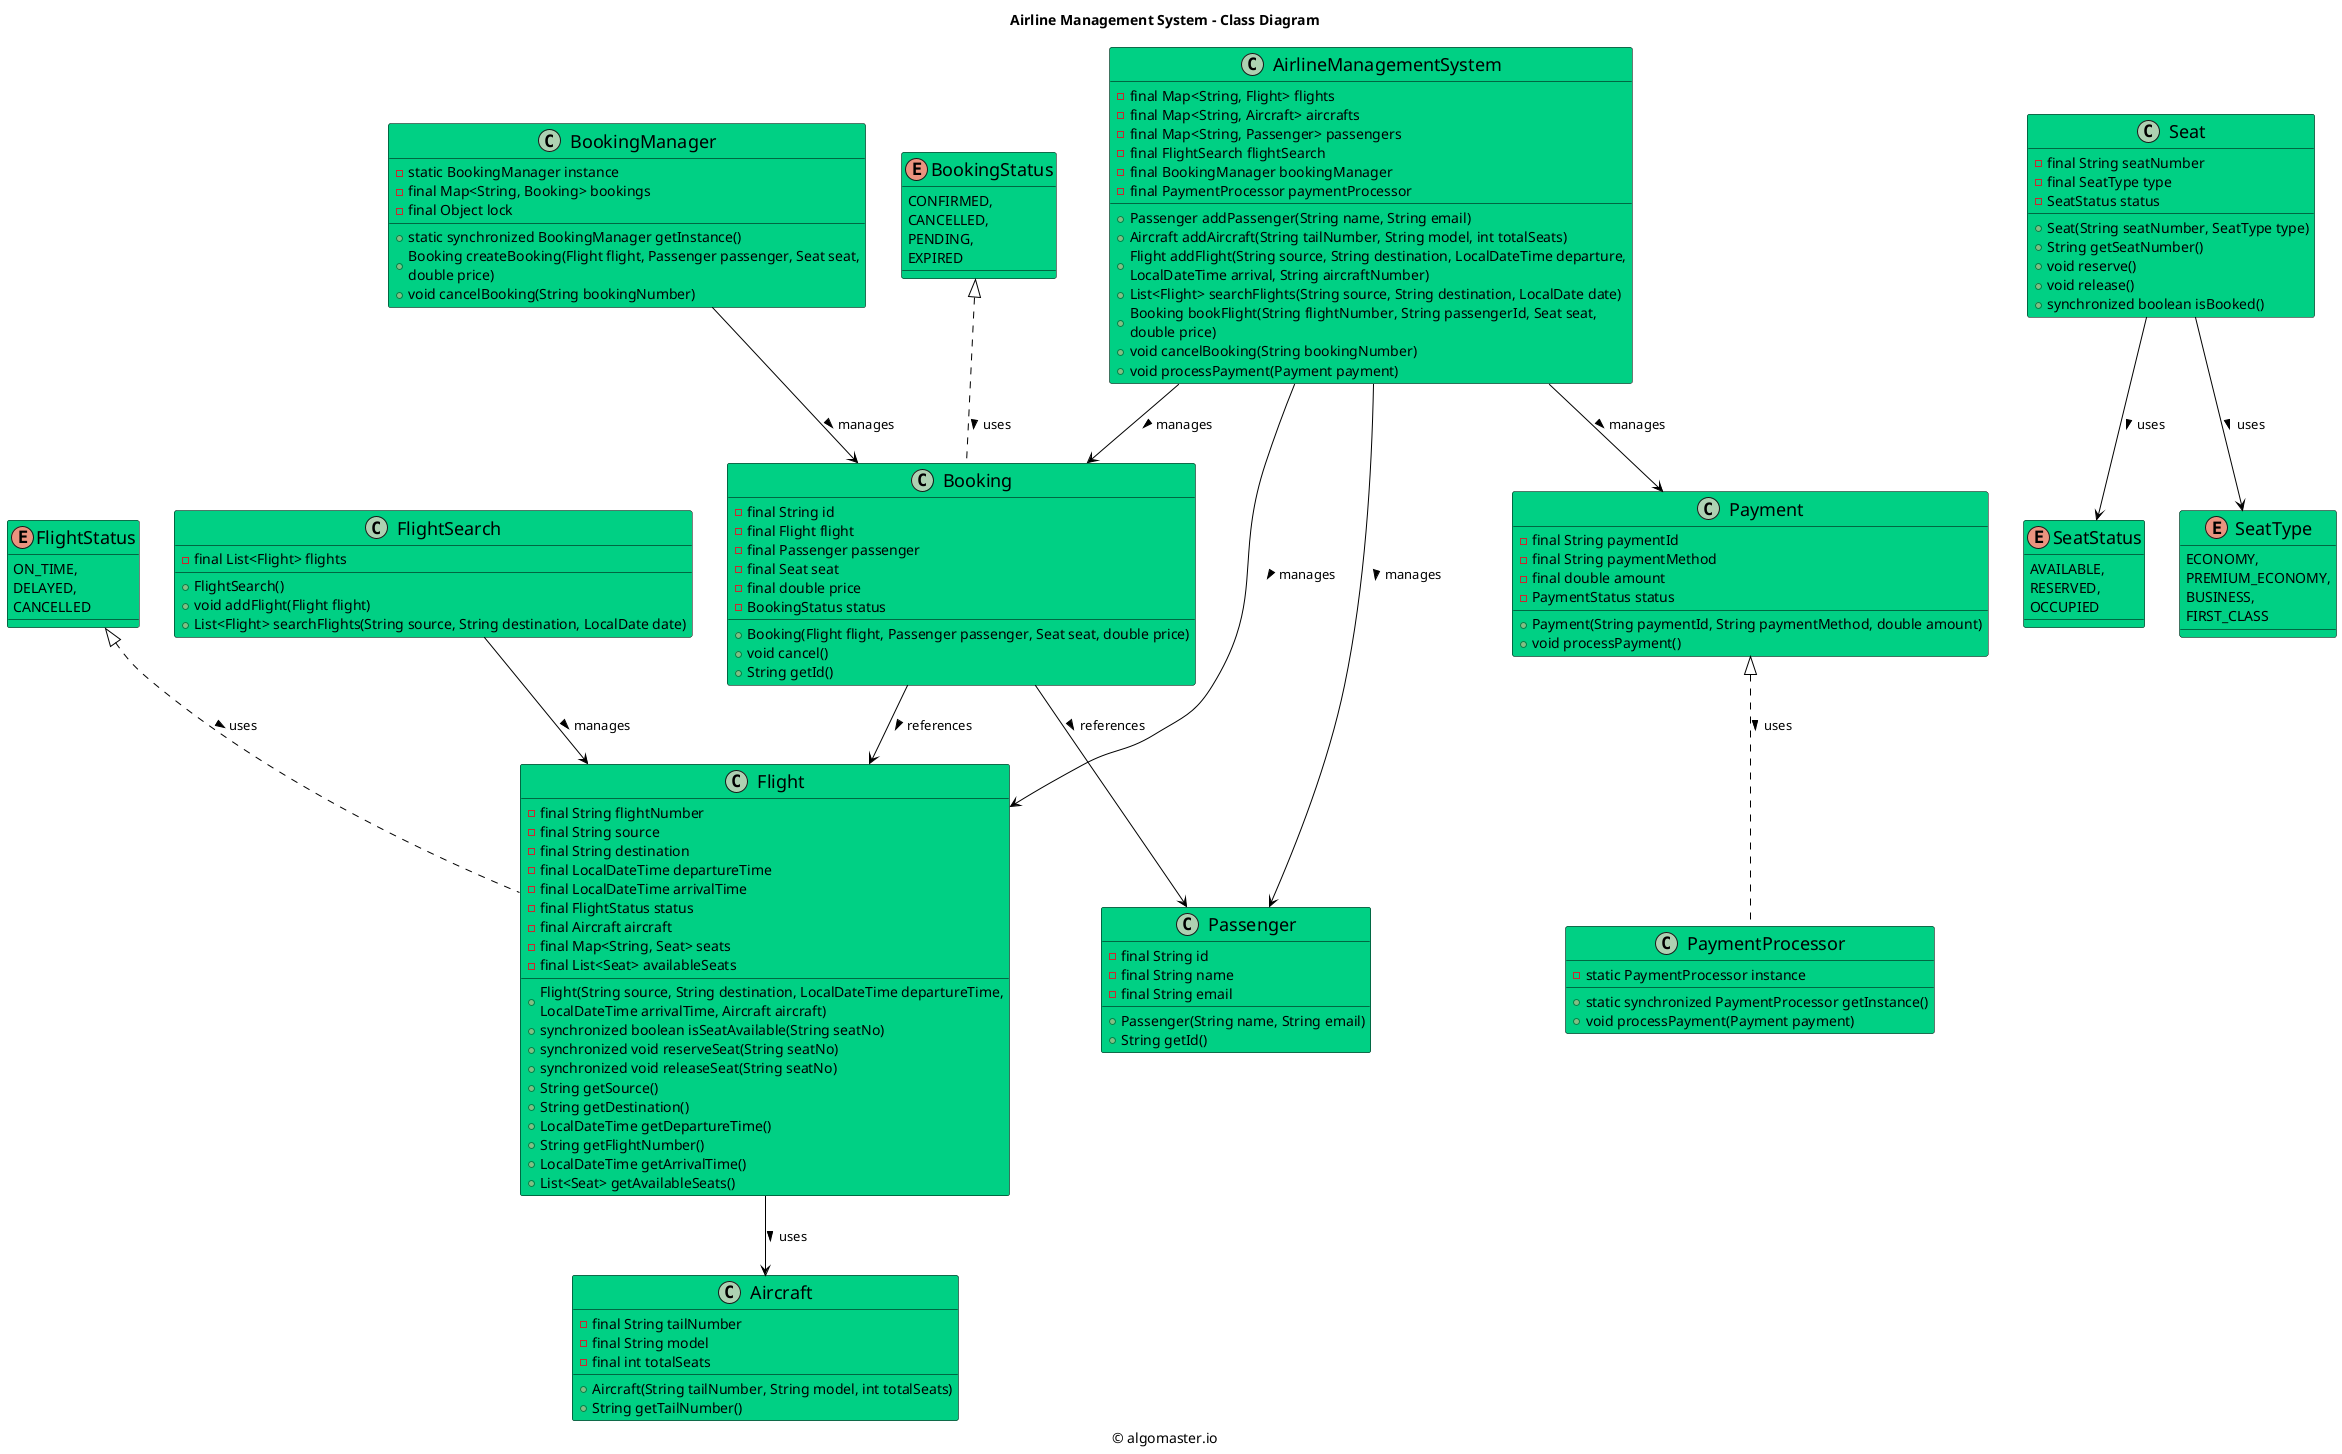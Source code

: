 ```plantuml
@startuml

title Airline Management System - Class Diagram

caption © algomaster.io

skinparam backgroundColor white
skinparam wrapWidth 500

skinparam class {
  BackgroundColor #00D084
  BorderColor black
  ArrowColor black
  FontSize 18
}

class Aircraft {
    - final String tailNumber
    - final String model
    - final int totalSeats
    + Aircraft(String tailNumber, String model, int totalSeats)
    + String getTailNumber()
}

class AirlineManagementSystem {
    - final Map<String, Flight> flights
    - final Map<String, Aircraft> aircrafts
    - final Map<String, Passenger> passengers
    - final FlightSearch flightSearch
    - final BookingManager bookingManager
    - final PaymentProcessor paymentProcessor
    + Passenger addPassenger(String name, String email)
    + Aircraft addAircraft(String tailNumber, String model, int totalSeats)
    + Flight addFlight(String source, String destination, LocalDateTime departure, LocalDateTime arrival, String aircraftNumber)
    + List<Flight> searchFlights(String source, String destination, LocalDate date)
    + Booking bookFlight(String flightNumber, String passengerId, Seat seat, double price)
    + void cancelBooking(String bookingNumber)
    + void processPayment(Payment payment)
}

class Passenger {
    - final String id
    - final String name
    - final String email
    + Passenger(String name, String email)
    + String getId()
}

class Flight {
    - final String flightNumber
    - final String source
    - final String destination
    - final LocalDateTime departureTime
    - final LocalDateTime arrivalTime
    - final FlightStatus status
    - final Aircraft aircraft
    - final Map<String, Seat> seats
    - final List<Seat> availableSeats
    + Flight(String source, String destination, LocalDateTime departureTime, LocalDateTime arrivalTime, Aircraft aircraft)
    + synchronized boolean isSeatAvailable(String seatNo)
    + synchronized void reserveSeat(String seatNo)
    + synchronized void releaseSeat(String seatNo)
    + String getSource()
    + String getDestination()
    + LocalDateTime getDepartureTime()
    + String getFlightNumber()
    + LocalDateTime getArrivalTime()
    + List<Seat> getAvailableSeats()
}

class Booking {
    - final String id
    - final Flight flight
    - final Passenger passenger
    - final Seat seat
    - final double price
    - BookingStatus status
    + Booking(Flight flight, Passenger passenger, Seat seat, double price)
    + void cancel()
    + String getId()
}

class BookingManager {
    - static BookingManager instance
    - final Map<String, Booking> bookings
    - final Object lock
    + static synchronized BookingManager getInstance()
    + Booking createBooking(Flight flight, Passenger passenger, Seat seat, double price)
    + void cancelBooking(String bookingNumber)
}

class FlightSearch {
    - final List<Flight> flights
    + FlightSearch()
    + void addFlight(Flight flight)
    + List<Flight> searchFlights(String source, String destination, LocalDate date)
}

class Payment {
    - final String paymentId
    - final String paymentMethod
    - final double amount
    - PaymentStatus status
    + Payment(String paymentId, String paymentMethod, double amount)
    + void processPayment()
}

class PaymentProcessor {
    - static PaymentProcessor instance
    + static synchronized PaymentProcessor getInstance()
    + void processPayment(Payment payment)
}

enum BookingStatus {
    CONFIRMED,
    CANCELLED,
    PENDING,
    EXPIRED
}

enum FlightStatus {
    ON_TIME,
    DELAYED,
    CANCELLED
}

enum SeatStatus {
    AVAILABLE,
    RESERVED,
    OCCUPIED
}

enum SeatType {
    ECONOMY,
    PREMIUM_ECONOMY,
    BUSINESS,
    FIRST_CLASS
}

class Seat {
    - final String seatNumber
    - final SeatType type
    - SeatStatus status
    + Seat(String seatNumber, SeatType type)
    + String getSeatNumber()
    + void reserve()
    + void release()
    + synchronized boolean isBooked()
}

AirlineManagementSystem --> Passenger: manages >
AirlineManagementSystem --> Flight: manages >
AirlineManagementSystem --> Booking: manages >
AirlineManagementSystem --> Payment: manages >
Flight --> Aircraft: uses >
Booking --> Flight: references >
Booking --> Passenger: references >
BookingManager --> Booking: manages >
FlightSearch --> Flight: manages >
Seat --> SeatType: uses >
Seat --> SeatStatus: uses >
Payment <|.. PaymentProcessor: uses >
BookingStatus <|.. Booking: uses >
FlightStatus <|.. Flight: uses >

@enduml
```